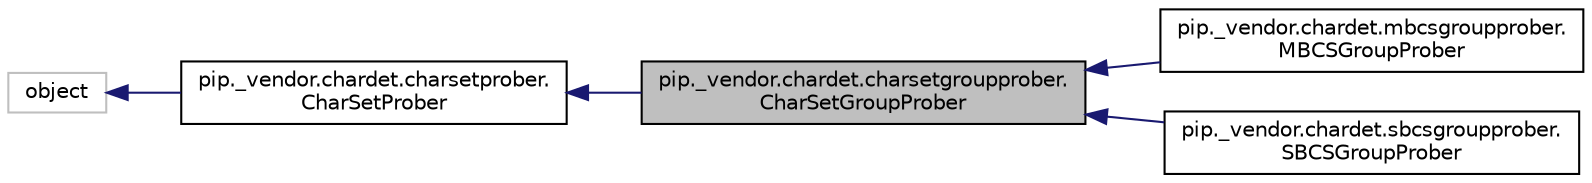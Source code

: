 digraph "pip._vendor.chardet.charsetgroupprober.CharSetGroupProber"
{
 // LATEX_PDF_SIZE
  edge [fontname="Helvetica",fontsize="10",labelfontname="Helvetica",labelfontsize="10"];
  node [fontname="Helvetica",fontsize="10",shape=record];
  rankdir="LR";
  Node1 [label="pip._vendor.chardet.charsetgroupprober.\lCharSetGroupProber",height=0.2,width=0.4,color="black", fillcolor="grey75", style="filled", fontcolor="black",tooltip=" "];
  Node2 -> Node1 [dir="back",color="midnightblue",fontsize="10",style="solid",fontname="Helvetica"];
  Node2 [label="pip._vendor.chardet.charsetprober.\lCharSetProber",height=0.2,width=0.4,color="black", fillcolor="white", style="filled",URL="$da/d33/classpip_1_1__vendor_1_1chardet_1_1charsetprober_1_1_char_set_prober.html",tooltip=" "];
  Node3 -> Node2 [dir="back",color="midnightblue",fontsize="10",style="solid",fontname="Helvetica"];
  Node3 [label="object",height=0.2,width=0.4,color="grey75", fillcolor="white", style="filled",tooltip=" "];
  Node1 -> Node4 [dir="back",color="midnightblue",fontsize="10",style="solid",fontname="Helvetica"];
  Node4 [label="pip._vendor.chardet.mbcsgroupprober.\lMBCSGroupProber",height=0.2,width=0.4,color="black", fillcolor="white", style="filled",URL="$d5/d50/classpip_1_1__vendor_1_1chardet_1_1mbcsgroupprober_1_1_m_b_c_s_group_prober.html",tooltip=" "];
  Node1 -> Node5 [dir="back",color="midnightblue",fontsize="10",style="solid",fontname="Helvetica"];
  Node5 [label="pip._vendor.chardet.sbcsgroupprober.\lSBCSGroupProber",height=0.2,width=0.4,color="black", fillcolor="white", style="filled",URL="$d6/d8b/classpip_1_1__vendor_1_1chardet_1_1sbcsgroupprober_1_1_s_b_c_s_group_prober.html",tooltip=" "];
}
